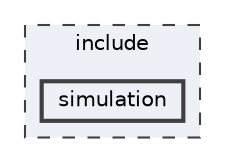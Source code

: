 digraph "include/simulation"
{
 // LATEX_PDF_SIZE
  bgcolor="transparent";
  edge [fontname=Helvetica,fontsize=10,labelfontname=Helvetica,labelfontsize=10];
  node [fontname=Helvetica,fontsize=10,shape=box,height=0.2,width=0.4];
  compound=true
  subgraph clusterdir_d44c64559bbebec7f509842c48db8b23 {
    graph [ bgcolor="#edf0f7", pencolor="grey25", label="include", fontname=Helvetica,fontsize=10 style="filled,dashed", URL="dir_d44c64559bbebec7f509842c48db8b23.html",tooltip=""]
  dir_5b4f22f4782ab9e132490b62f43f6146 [label="simulation", fillcolor="#edf0f7", color="grey25", style="filled,bold", URL="dir_5b4f22f4782ab9e132490b62f43f6146.html",tooltip=""];
  }
}
